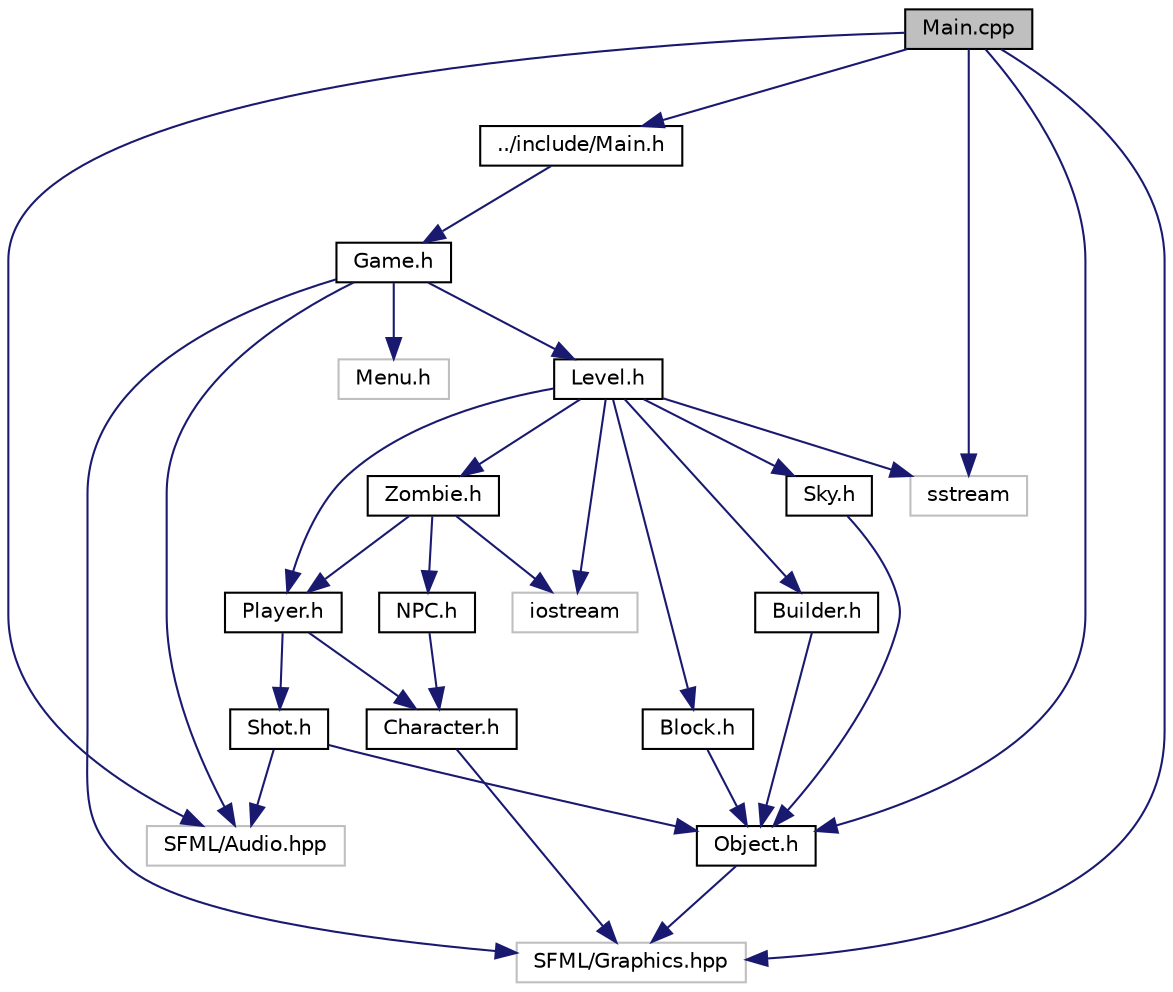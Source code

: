 digraph "Main.cpp"
{
  edge [fontname="Helvetica",fontsize="10",labelfontname="Helvetica",labelfontsize="10"];
  node [fontname="Helvetica",fontsize="10",shape=record];
  Node1 [label="Main.cpp",height=0.2,width=0.4,color="black", fillcolor="grey75", style="filled" fontcolor="black"];
  Node1 -> Node2 [color="midnightblue",fontsize="10",style="solid",fontname="Helvetica"];
  Node2 [label="../include/Main.h",height=0.2,width=0.4,color="black", fillcolor="white", style="filled",URL="$_main_8h.html"];
  Node2 -> Node3 [color="midnightblue",fontsize="10",style="solid",fontname="Helvetica"];
  Node3 [label="Game.h",height=0.2,width=0.4,color="black", fillcolor="white", style="filled",URL="$_game_8h.html"];
  Node3 -> Node4 [color="midnightblue",fontsize="10",style="solid",fontname="Helvetica"];
  Node4 [label="Level.h",height=0.2,width=0.4,color="black", fillcolor="white", style="filled",URL="$_level_8h.html"];
  Node4 -> Node5 [color="midnightblue",fontsize="10",style="solid",fontname="Helvetica"];
  Node5 [label="Player.h",height=0.2,width=0.4,color="black", fillcolor="white", style="filled",URL="$_player_8h.html"];
  Node5 -> Node6 [color="midnightblue",fontsize="10",style="solid",fontname="Helvetica"];
  Node6 [label="Character.h",height=0.2,width=0.4,color="black", fillcolor="white", style="filled",URL="$_character_8h.html"];
  Node6 -> Node7 [color="midnightblue",fontsize="10",style="solid",fontname="Helvetica"];
  Node7 [label="SFML/Graphics.hpp",height=0.2,width=0.4,color="grey75", fillcolor="white", style="filled"];
  Node5 -> Node8 [color="midnightblue",fontsize="10",style="solid",fontname="Helvetica"];
  Node8 [label="Shot.h",height=0.2,width=0.4,color="black", fillcolor="white", style="filled",URL="$_shot_8h.html"];
  Node8 -> Node9 [color="midnightblue",fontsize="10",style="solid",fontname="Helvetica"];
  Node9 [label="Object.h",height=0.2,width=0.4,color="black", fillcolor="white", style="filled",URL="$_object_8h.html"];
  Node9 -> Node7 [color="midnightblue",fontsize="10",style="solid",fontname="Helvetica"];
  Node8 -> Node10 [color="midnightblue",fontsize="10",style="solid",fontname="Helvetica"];
  Node10 [label="SFML/Audio.hpp",height=0.2,width=0.4,color="grey75", fillcolor="white", style="filled"];
  Node4 -> Node11 [color="midnightblue",fontsize="10",style="solid",fontname="Helvetica"];
  Node11 [label="Block.h",height=0.2,width=0.4,color="black", fillcolor="white", style="filled",URL="$_block_8h.html"];
  Node11 -> Node9 [color="midnightblue",fontsize="10",style="solid",fontname="Helvetica"];
  Node4 -> Node12 [color="midnightblue",fontsize="10",style="solid",fontname="Helvetica"];
  Node12 [label="Builder.h",height=0.2,width=0.4,color="black", fillcolor="white", style="filled",URL="$_builder_8h.html"];
  Node12 -> Node9 [color="midnightblue",fontsize="10",style="solid",fontname="Helvetica"];
  Node4 -> Node13 [color="midnightblue",fontsize="10",style="solid",fontname="Helvetica"];
  Node13 [label="Sky.h",height=0.2,width=0.4,color="black", fillcolor="white", style="filled",URL="$_sky_8h.html"];
  Node13 -> Node9 [color="midnightblue",fontsize="10",style="solid",fontname="Helvetica"];
  Node4 -> Node14 [color="midnightblue",fontsize="10",style="solid",fontname="Helvetica"];
  Node14 [label="Zombie.h",height=0.2,width=0.4,color="black", fillcolor="white", style="filled",URL="$_zombie_8h.html"];
  Node14 -> Node15 [color="midnightblue",fontsize="10",style="solid",fontname="Helvetica"];
  Node15 [label="NPC.h",height=0.2,width=0.4,color="black", fillcolor="white", style="filled",URL="$_n_p_c_8h.html"];
  Node15 -> Node6 [color="midnightblue",fontsize="10",style="solid",fontname="Helvetica"];
  Node14 -> Node5 [color="midnightblue",fontsize="10",style="solid",fontname="Helvetica"];
  Node14 -> Node16 [color="midnightblue",fontsize="10",style="solid",fontname="Helvetica"];
  Node16 [label="iostream",height=0.2,width=0.4,color="grey75", fillcolor="white", style="filled"];
  Node4 -> Node16 [color="midnightblue",fontsize="10",style="solid",fontname="Helvetica"];
  Node4 -> Node17 [color="midnightblue",fontsize="10",style="solid",fontname="Helvetica"];
  Node17 [label="sstream",height=0.2,width=0.4,color="grey75", fillcolor="white", style="filled"];
  Node3 -> Node18 [color="midnightblue",fontsize="10",style="solid",fontname="Helvetica"];
  Node18 [label="Menu.h",height=0.2,width=0.4,color="grey75", fillcolor="white", style="filled"];
  Node3 -> Node10 [color="midnightblue",fontsize="10",style="solid",fontname="Helvetica"];
  Node3 -> Node7 [color="midnightblue",fontsize="10",style="solid",fontname="Helvetica"];
  Node1 -> Node9 [color="midnightblue",fontsize="10",style="solid",fontname="Helvetica"];
  Node1 -> Node10 [color="midnightblue",fontsize="10",style="solid",fontname="Helvetica"];
  Node1 -> Node7 [color="midnightblue",fontsize="10",style="solid",fontname="Helvetica"];
  Node1 -> Node17 [color="midnightblue",fontsize="10",style="solid",fontname="Helvetica"];
}
